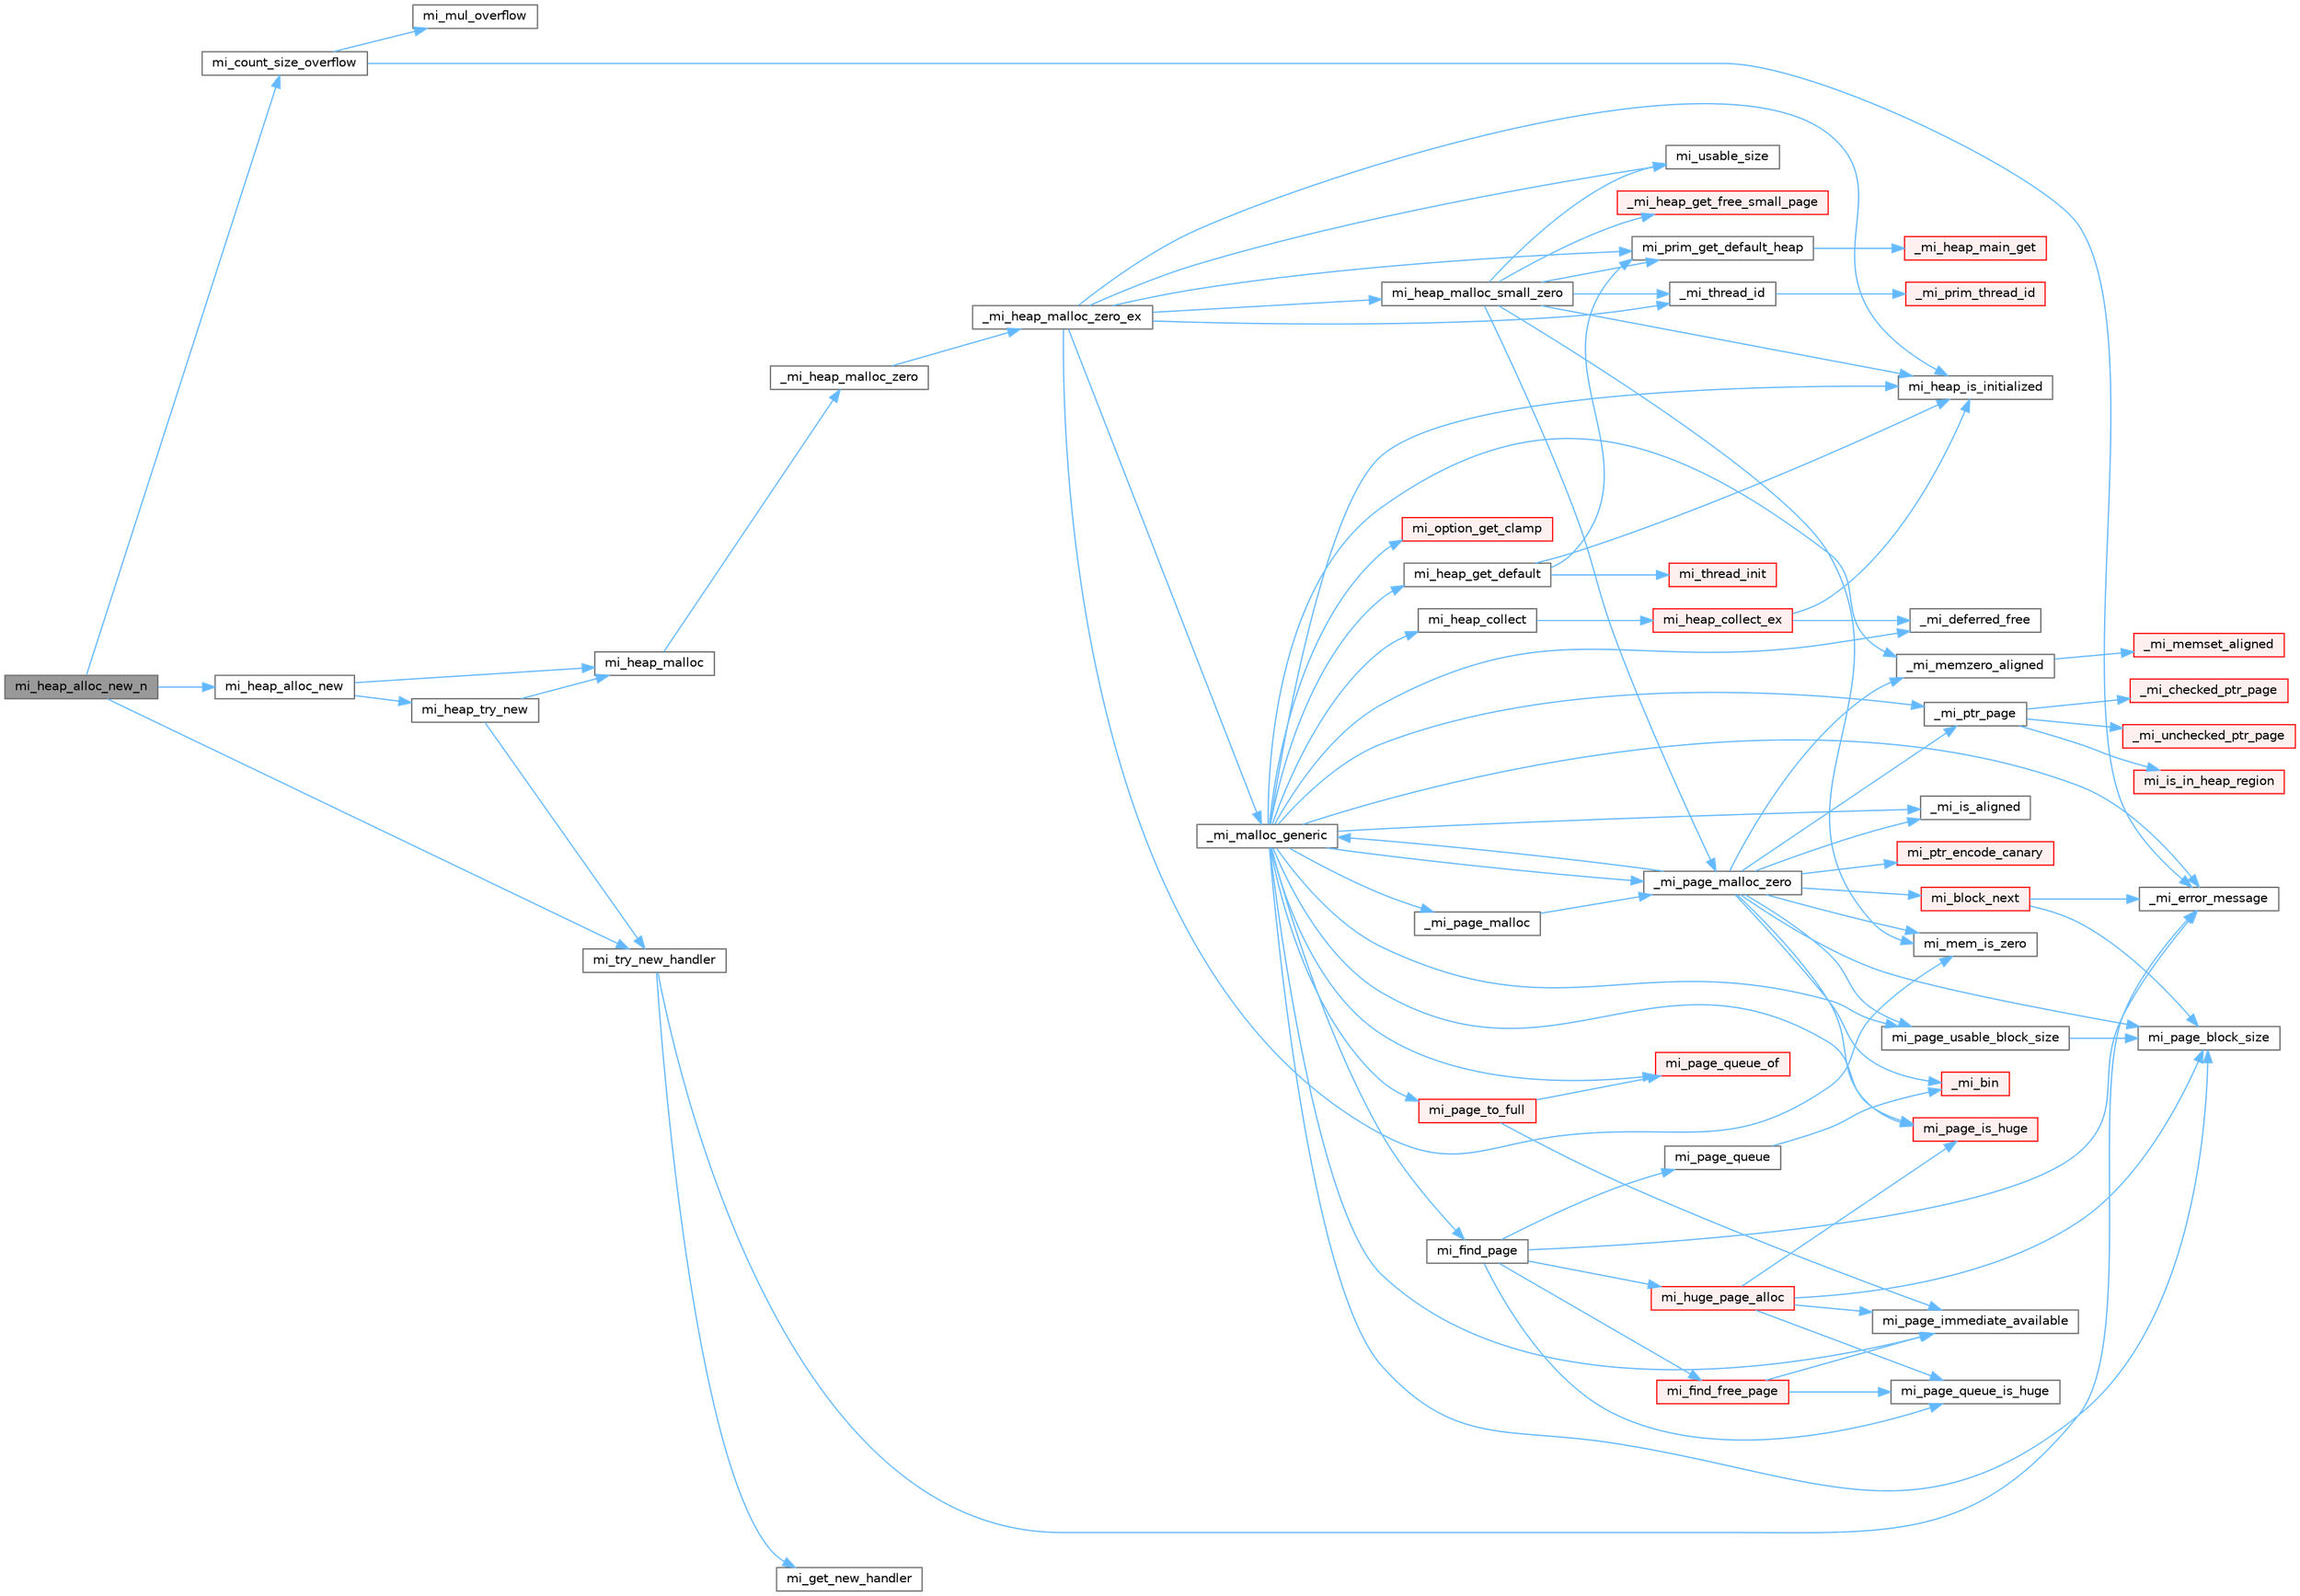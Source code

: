 digraph "mi_heap_alloc_new_n"
{
 // LATEX_PDF_SIZE
  bgcolor="transparent";
  edge [fontname=Helvetica,fontsize=10,labelfontname=Helvetica,labelfontsize=10];
  node [fontname=Helvetica,fontsize=10,shape=box,height=0.2,width=0.4];
  rankdir="LR";
  Node1 [id="Node000001",label="mi_heap_alloc_new_n",height=0.2,width=0.4,color="gray40", fillcolor="grey60", style="filled", fontcolor="black",tooltip=" "];
  Node1 -> Node2 [id="edge87_Node000001_Node000002",color="steelblue1",style="solid",tooltip=" "];
  Node2 [id="Node000002",label="mi_count_size_overflow",height=0.2,width=0.4,color="grey40", fillcolor="white", style="filled",URL="$_e_a_s_t_l_2packages_2mimalloc_2include_2mimalloc_2internal_8h.html#ad0741c6523fbf2e3870fd3477bf6fe91",tooltip=" "];
  Node2 -> Node3 [id="edge88_Node000002_Node000003",color="steelblue1",style="solid",tooltip=" "];
  Node3 [id="Node000003",label="_mi_error_message",height=0.2,width=0.4,color="grey40", fillcolor="white", style="filled",URL="$options_8c.html#a2bebc073bcaac71658e57bb260c2e426",tooltip=" "];
  Node2 -> Node4 [id="edge89_Node000002_Node000004",color="steelblue1",style="solid",tooltip=" "];
  Node4 [id="Node000004",label="mi_mul_overflow",height=0.2,width=0.4,color="grey40", fillcolor="white", style="filled",URL="$_e_a_s_t_l_2packages_2mimalloc_2include_2mimalloc_2internal_8h.html#abf06027911fbdc300901fb961a45e4d0",tooltip=" "];
  Node1 -> Node5 [id="edge90_Node000001_Node000005",color="steelblue1",style="solid",tooltip=" "];
  Node5 [id="Node000005",label="mi_heap_alloc_new",height=0.2,width=0.4,color="grey40", fillcolor="white", style="filled",URL="$alloc_8c.html#a3fa4c0d6c2b6ef3b12f43a60fb0104ed",tooltip=" "];
  Node5 -> Node6 [id="edge91_Node000005_Node000006",color="steelblue1",style="solid",tooltip=" "];
  Node6 [id="Node000006",label="mi_heap_malloc",height=0.2,width=0.4,color="grey40", fillcolor="white", style="filled",URL="$group__heap.html#gab374e206c7034e0d899fb934e4f4a863",tooltip=" "];
  Node6 -> Node7 [id="edge92_Node000006_Node000007",color="steelblue1",style="solid",tooltip=" "];
  Node7 [id="Node000007",label="_mi_heap_malloc_zero",height=0.2,width=0.4,color="grey40", fillcolor="white", style="filled",URL="$alloc_8c.html#a4f6dd9bc8d4e47e98566ee77883d703e",tooltip=" "];
  Node7 -> Node8 [id="edge93_Node000007_Node000008",color="steelblue1",style="solid",tooltip=" "];
  Node8 [id="Node000008",label="_mi_heap_malloc_zero_ex",height=0.2,width=0.4,color="grey40", fillcolor="white", style="filled",URL="$alloc_8c.html#a834d11c48c89145e6844b786afa5b7f1",tooltip=" "];
  Node8 -> Node9 [id="edge94_Node000008_Node000009",color="steelblue1",style="solid",tooltip=" "];
  Node9 [id="Node000009",label="_mi_malloc_generic",height=0.2,width=0.4,color="grey40", fillcolor="white", style="filled",URL="$page_8c.html#adcb79462f17b2e37218412f941269aa7",tooltip=" "];
  Node9 -> Node10 [id="edge95_Node000009_Node000010",color="steelblue1",style="solid",tooltip=" "];
  Node10 [id="Node000010",label="_mi_deferred_free",height=0.2,width=0.4,color="grey40", fillcolor="white", style="filled",URL="$_e_a_s_t_l_2packages_2mimalloc_2include_2mimalloc_2internal_8h.html#aede81c520000cbb08ad669e096c94d51",tooltip=" "];
  Node9 -> Node3 [id="edge96_Node000009_Node000003",color="steelblue1",style="solid",tooltip=" "];
  Node9 -> Node11 [id="edge97_Node000009_Node000011",color="steelblue1",style="solid",tooltip=" "];
  Node11 [id="Node000011",label="_mi_is_aligned",height=0.2,width=0.4,color="grey40", fillcolor="white", style="filled",URL="$_e_a_s_t_l_2packages_2mimalloc_2include_2mimalloc_2internal_8h.html#ad446ae4d82cbdbd78dfbe46fa2330555",tooltip=" "];
  Node9 -> Node12 [id="edge98_Node000009_Node000012",color="steelblue1",style="solid",tooltip=" "];
  Node12 [id="Node000012",label="_mi_memzero_aligned",height=0.2,width=0.4,color="grey40", fillcolor="white", style="filled",URL="$_e_a_s_t_l_2packages_2mimalloc_2include_2mimalloc_2internal_8h.html#aa1d3beee9d492fc175ac2584e50fd8ea",tooltip=" "];
  Node12 -> Node13 [id="edge99_Node000012_Node000013",color="steelblue1",style="solid",tooltip=" "];
  Node13 [id="Node000013",label="_mi_memset_aligned",height=0.2,width=0.4,color="red", fillcolor="#FFF0F0", style="filled",URL="$_e_a_s_t_l_2packages_2mimalloc_2include_2mimalloc_2internal_8h.html#a770dbf90c89e7e7761f2f99c0fc28115",tooltip=" "];
  Node9 -> Node15 [id="edge100_Node000009_Node000015",color="steelblue1",style="solid",tooltip=" "];
  Node15 [id="Node000015",label="_mi_page_malloc",height=0.2,width=0.4,color="grey40", fillcolor="white", style="filled",URL="$alloc_8c.html#a97c32575c2b27f4dc75af2429c45819d",tooltip=" "];
  Node15 -> Node16 [id="edge101_Node000015_Node000016",color="steelblue1",style="solid",tooltip=" "];
  Node16 [id="Node000016",label="_mi_page_malloc_zero",height=0.2,width=0.4,color="grey40", fillcolor="white", style="filled",URL="$alloc_8c.html#afd278f60e743bee5d9df559422f3455b",tooltip=" "];
  Node16 -> Node17 [id="edge102_Node000016_Node000017",color="steelblue1",style="solid",tooltip=" "];
  Node17 [id="Node000017",label="_mi_bin",height=0.2,width=0.4,color="red", fillcolor="#FFF0F0", style="filled",URL="$page-queue_8c.html#a0d92abe27db4a21968468b2fe73473d6",tooltip=" "];
  Node16 -> Node11 [id="edge103_Node000016_Node000011",color="steelblue1",style="solid",tooltip=" "];
  Node16 -> Node9 [id="edge104_Node000016_Node000009",color="steelblue1",style="solid",tooltip=" "];
  Node16 -> Node12 [id="edge105_Node000016_Node000012",color="steelblue1",style="solid",tooltip=" "];
  Node16 -> Node23 [id="edge106_Node000016_Node000023",color="steelblue1",style="solid",tooltip=" "];
  Node23 [id="Node000023",label="_mi_ptr_page",height=0.2,width=0.4,color="grey40", fillcolor="white", style="filled",URL="$_e_a_s_t_l_2packages_2mimalloc_2include_2mimalloc_2internal_8h.html#acd84a462a2045538d19ecc56e6cc29f6",tooltip=" "];
  Node23 -> Node24 [id="edge107_Node000023_Node000024",color="steelblue1",style="solid",tooltip=" "];
  Node24 [id="Node000024",label="_mi_checked_ptr_page",height=0.2,width=0.4,color="red", fillcolor="#FFF0F0", style="filled",URL="$_e_a_s_t_l_2packages_2mimalloc_2include_2mimalloc_2internal_8h.html#aae1cb48b790d504329cb8031a6a716ef",tooltip=" "];
  Node23 -> Node26 [id="edge108_Node000023_Node000026",color="steelblue1",style="solid",tooltip=" "];
  Node26 [id="Node000026",label="_mi_unchecked_ptr_page",height=0.2,width=0.4,color="red", fillcolor="#FFF0F0", style="filled",URL="$_e_a_s_t_l_2packages_2mimalloc_2include_2mimalloc_2internal_8h.html#af17a42b9aa712fc80ff8d725eb2300ec",tooltip=" "];
  Node23 -> Node27 [id="edge109_Node000023_Node000027",color="steelblue1",style="solid",tooltip=" "];
  Node27 [id="Node000027",label="mi_is_in_heap_region",height=0.2,width=0.4,color="red", fillcolor="#FFF0F0", style="filled",URL="$group__extended.html#ga5f071b10d4df1c3658e04e7fd67a94e6",tooltip=" "];
  Node16 -> Node30 [id="edge110_Node000016_Node000030",color="steelblue1",style="solid",tooltip=" "];
  Node30 [id="Node000030",label="mi_block_next",height=0.2,width=0.4,color="red", fillcolor="#FFF0F0", style="filled",URL="$_e_a_s_t_l_2packages_2mimalloc_2include_2mimalloc_2internal_8h.html#aaa5daf3a8b3db89666b6861cbb1e2f96",tooltip=" "];
  Node30 -> Node3 [id="edge111_Node000030_Node000003",color="steelblue1",style="solid",tooltip=" "];
  Node30 -> Node38 [id="edge112_Node000030_Node000038",color="steelblue1",style="solid",tooltip=" "];
  Node38 [id="Node000038",label="mi_page_block_size",height=0.2,width=0.4,color="grey40", fillcolor="white", style="filled",URL="$_e_a_s_t_l_2packages_2mimalloc_2include_2mimalloc_2internal_8h.html#a6134893990c1f09da2b40092ceecc780",tooltip=" "];
  Node16 -> Node40 [id="edge113_Node000016_Node000040",color="steelblue1",style="solid",tooltip=" "];
  Node40 [id="Node000040",label="mi_mem_is_zero",height=0.2,width=0.4,color="grey40", fillcolor="white", style="filled",URL="$_e_a_s_t_l_2packages_2mimalloc_2include_2mimalloc_2internal_8h.html#a8391ae55dd6885bd38593f740fd349a4",tooltip=" "];
  Node16 -> Node38 [id="edge114_Node000016_Node000038",color="steelblue1",style="solid",tooltip=" "];
  Node16 -> Node41 [id="edge115_Node000016_Node000041",color="steelblue1",style="solid",tooltip=" "];
  Node41 [id="Node000041",label="mi_page_is_huge",height=0.2,width=0.4,color="red", fillcolor="#FFF0F0", style="filled",URL="$_e_a_s_t_l_2packages_2mimalloc_2include_2mimalloc_2internal_8h.html#aebe1b18846bd3fc16de5b52cd2250bec",tooltip=" "];
  Node16 -> Node44 [id="edge116_Node000016_Node000044",color="steelblue1",style="solid",tooltip=" "];
  Node44 [id="Node000044",label="mi_page_usable_block_size",height=0.2,width=0.4,color="grey40", fillcolor="white", style="filled",URL="$_e_a_s_t_l_2packages_2mimalloc_2include_2mimalloc_2internal_8h.html#a432abca03d059a7d40d8d39617afc8f7",tooltip=" "];
  Node44 -> Node38 [id="edge117_Node000044_Node000038",color="steelblue1",style="solid",tooltip=" "];
  Node16 -> Node45 [id="edge118_Node000016_Node000045",color="steelblue1",style="solid",tooltip=" "];
  Node45 [id="Node000045",label="mi_ptr_encode_canary",height=0.2,width=0.4,color="red", fillcolor="#FFF0F0", style="filled",URL="$_e_a_s_t_l_2packages_2mimalloc_2include_2mimalloc_2internal_8h.html#afc7cd0f28b20eddef19b40acd724a1cf",tooltip=" "];
  Node9 -> Node16 [id="edge119_Node000009_Node000016",color="steelblue1",style="solid",tooltip=" "];
  Node9 -> Node23 [id="edge120_Node000009_Node000023",color="steelblue1",style="solid",tooltip=" "];
  Node9 -> Node48 [id="edge121_Node000009_Node000048",color="steelblue1",style="solid",tooltip=" "];
  Node48 [id="Node000048",label="mi_find_page",height=0.2,width=0.4,color="grey40", fillcolor="white", style="filled",URL="$page_8c.html#aeaa06e36da1cb82dbf0f99e7742ecff8",tooltip=" "];
  Node48 -> Node3 [id="edge122_Node000048_Node000003",color="steelblue1",style="solid",tooltip=" "];
  Node48 -> Node49 [id="edge123_Node000048_Node000049",color="steelblue1",style="solid",tooltip=" "];
  Node49 [id="Node000049",label="mi_find_free_page",height=0.2,width=0.4,color="red", fillcolor="#FFF0F0", style="filled",URL="$page_8c.html#acb83ee20964fa6632dd3be64b35a25bb",tooltip=" "];
  Node49 -> Node109 [id="edge124_Node000049_Node000109",color="steelblue1",style="solid",tooltip=" "];
  Node109 [id="Node000109",label="mi_page_immediate_available",height=0.2,width=0.4,color="grey40", fillcolor="white", style="filled",URL="$_e_a_s_t_l_2packages_2mimalloc_2include_2mimalloc_2internal_8h.html#a87596f606325115ec4f43046dfd3d64a",tooltip=" "];
  Node49 -> Node271 [id="edge125_Node000049_Node000271",color="steelblue1",style="solid",tooltip=" "];
  Node271 [id="Node000271",label="mi_page_queue_is_huge",height=0.2,width=0.4,color="grey40", fillcolor="white", style="filled",URL="$page-queue_8c.html#a06408445b78873dce28c5c6e29be9153",tooltip=" "];
  Node48 -> Node392 [id="edge126_Node000048_Node000392",color="steelblue1",style="solid",tooltip=" "];
  Node392 [id="Node000392",label="mi_huge_page_alloc",height=0.2,width=0.4,color="red", fillcolor="#FFF0F0", style="filled",URL="$page_8c.html#a3d592e833ced8aeb15b5cec83f0b1374",tooltip=" "];
  Node392 -> Node38 [id="edge127_Node000392_Node000038",color="steelblue1",style="solid",tooltip=" "];
  Node392 -> Node109 [id="edge128_Node000392_Node000109",color="steelblue1",style="solid",tooltip=" "];
  Node392 -> Node41 [id="edge129_Node000392_Node000041",color="steelblue1",style="solid",tooltip=" "];
  Node392 -> Node271 [id="edge130_Node000392_Node000271",color="steelblue1",style="solid",tooltip=" "];
  Node48 -> Node393 [id="edge131_Node000048_Node000393",color="steelblue1",style="solid",tooltip=" "];
  Node393 [id="Node000393",label="mi_page_queue",height=0.2,width=0.4,color="grey40", fillcolor="white", style="filled",URL="$_e_a_s_t_l_2packages_2mimalloc_2include_2mimalloc_2internal_8h.html#a3c9ff51031747112ac3891260143a552",tooltip=" "];
  Node393 -> Node17 [id="edge132_Node000393_Node000017",color="steelblue1",style="solid",tooltip=" "];
  Node48 -> Node271 [id="edge133_Node000048_Node000271",color="steelblue1",style="solid",tooltip=" "];
  Node9 -> Node394 [id="edge134_Node000009_Node000394",color="steelblue1",style="solid",tooltip=" "];
  Node394 [id="Node000394",label="mi_heap_collect",height=0.2,width=0.4,color="grey40", fillcolor="white", style="filled",URL="$group__heap.html#ga7922f7495cde30b1984d0e6072419298",tooltip="Release outstanding resources in a specific heap."];
  Node394 -> Node395 [id="edge135_Node000394_Node000395",color="steelblue1",style="solid",tooltip=" "];
  Node395 [id="Node000395",label="mi_heap_collect_ex",height=0.2,width=0.4,color="red", fillcolor="#FFF0F0", style="filled",URL="$heap_8c.html#a13231466662ebaf79b77c254d4c7f389",tooltip=" "];
  Node395 -> Node10 [id="edge136_Node000395_Node000010",color="steelblue1",style="solid",tooltip=" "];
  Node395 -> Node396 [id="edge137_Node000395_Node000396",color="steelblue1",style="solid",tooltip=" "];
  Node396 [id="Node000396",label="mi_heap_is_initialized",height=0.2,width=0.4,color="grey40", fillcolor="white", style="filled",URL="$_e_a_s_t_l_2packages_2mimalloc_2include_2mimalloc_2internal_8h.html#a320c7d8a15c57974d3b105558a2a55e6",tooltip=" "];
  Node9 -> Node406 [id="edge138_Node000009_Node000406",color="steelblue1",style="solid",tooltip=" "];
  Node406 [id="Node000406",label="mi_heap_get_default",height=0.2,width=0.4,color="grey40", fillcolor="white", style="filled",URL="$group__heap.html#ga14c667a6e2c5d28762d8cb7d4e057909",tooltip=" "];
  Node406 -> Node396 [id="edge139_Node000406_Node000396",color="steelblue1",style="solid",tooltip=" "];
  Node406 -> Node309 [id="edge140_Node000406_Node000309",color="steelblue1",style="solid",tooltip=" "];
  Node309 [id="Node000309",label="mi_prim_get_default_heap",height=0.2,width=0.4,color="grey40", fillcolor="white", style="filled",URL="$prim_8h.html#a986e62564728229db3ccecbd6e97fd98",tooltip=" "];
  Node309 -> Node310 [id="edge141_Node000309_Node000310",color="steelblue1",style="solid",tooltip=" "];
  Node310 [id="Node000310",label="_mi_heap_main_get",height=0.2,width=0.4,color="red", fillcolor="#FFF0F0", style="filled",URL="$_e_a_s_t_l_2packages_2mimalloc_2src_2init_8c.html#a1feeb4148fb048caf23361152895a55c",tooltip=" "];
  Node406 -> Node407 [id="edge142_Node000406_Node000407",color="steelblue1",style="solid",tooltip=" "];
  Node407 [id="Node000407",label="mi_thread_init",height=0.2,width=0.4,color="red", fillcolor="#FFF0F0", style="filled",URL="$group__extended.html#gaf8e73efc2cbca9ebfdfb166983a04c17",tooltip=" "];
  Node9 -> Node396 [id="edge143_Node000009_Node000396",color="steelblue1",style="solid",tooltip=" "];
  Node9 -> Node247 [id="edge144_Node000009_Node000247",color="steelblue1",style="solid",tooltip=" "];
  Node247 [id="Node000247",label="mi_option_get_clamp",height=0.2,width=0.4,color="red", fillcolor="#FFF0F0", style="filled",URL="$group__options.html#ga96ad9c406338bd314cfe878cfc9bf723",tooltip=" "];
  Node9 -> Node38 [id="edge145_Node000009_Node000038",color="steelblue1",style="solid",tooltip=" "];
  Node9 -> Node109 [id="edge146_Node000009_Node000109",color="steelblue1",style="solid",tooltip=" "];
  Node9 -> Node41 [id="edge147_Node000009_Node000041",color="steelblue1",style="solid",tooltip=" "];
  Node9 -> Node268 [id="edge148_Node000009_Node000268",color="steelblue1",style="solid",tooltip=" "];
  Node268 [id="Node000268",label="mi_page_queue_of",height=0.2,width=0.4,color="red", fillcolor="#FFF0F0", style="filled",URL="$page-queue_8c.html#a59942bb22e34833289b85a5c70d81f97",tooltip=" "];
  Node9 -> Node386 [id="edge149_Node000009_Node000386",color="steelblue1",style="solid",tooltip=" "];
  Node386 [id="Node000386",label="mi_page_to_full",height=0.2,width=0.4,color="red", fillcolor="#FFF0F0", style="filled",URL="$page_8c.html#afb25978212749e522404ee1f2dd1a6d4",tooltip=" "];
  Node386 -> Node109 [id="edge150_Node000386_Node000109",color="steelblue1",style="solid",tooltip=" "];
  Node386 -> Node268 [id="edge151_Node000386_Node000268",color="steelblue1",style="solid",tooltip=" "];
  Node9 -> Node44 [id="edge152_Node000009_Node000044",color="steelblue1",style="solid",tooltip=" "];
  Node8 -> Node81 [id="edge153_Node000008_Node000081",color="steelblue1",style="solid",tooltip=" "];
  Node81 [id="Node000081",label="_mi_thread_id",height=0.2,width=0.4,color="grey40", fillcolor="white", style="filled",URL="$_e_a_s_t_l_2packages_2mimalloc_2src_2init_8c.html#a43068a36d7dea6ccf1e3558a27e22993",tooltip=" "];
  Node81 -> Node82 [id="edge154_Node000081_Node000082",color="steelblue1",style="solid",tooltip=" "];
  Node82 [id="Node000082",label="_mi_prim_thread_id",height=0.2,width=0.4,color="red", fillcolor="#FFF0F0", style="filled",URL="$prim_8h.html#a3875c92cbb791d0a7c69bc1fd2df6804",tooltip=" "];
  Node8 -> Node396 [id="edge155_Node000008_Node000396",color="steelblue1",style="solid",tooltip=" "];
  Node8 -> Node453 [id="edge156_Node000008_Node000453",color="steelblue1",style="solid",tooltip=" "];
  Node453 [id="Node000453",label="mi_heap_malloc_small_zero",height=0.2,width=0.4,color="grey40", fillcolor="white", style="filled",URL="$alloc_8c.html#aab0e350e54f352e66a6e8e161ac1cfbb",tooltip=" "];
  Node453 -> Node454 [id="edge157_Node000453_Node000454",color="steelblue1",style="solid",tooltip=" "];
  Node454 [id="Node000454",label="_mi_heap_get_free_small_page",height=0.2,width=0.4,color="red", fillcolor="#FFF0F0", style="filled",URL="$_e_a_s_t_l_2packages_2mimalloc_2include_2mimalloc_2internal_8h.html#a5ab9d8fb17d6213eb9789008e8d69ac1",tooltip=" "];
  Node453 -> Node16 [id="edge158_Node000453_Node000016",color="steelblue1",style="solid",tooltip=" "];
  Node453 -> Node81 [id="edge159_Node000453_Node000081",color="steelblue1",style="solid",tooltip=" "];
  Node453 -> Node396 [id="edge160_Node000453_Node000396",color="steelblue1",style="solid",tooltip=" "];
  Node453 -> Node40 [id="edge161_Node000453_Node000040",color="steelblue1",style="solid",tooltip=" "];
  Node453 -> Node309 [id="edge162_Node000453_Node000309",color="steelblue1",style="solid",tooltip=" "];
  Node453 -> Node455 [id="edge163_Node000453_Node000455",color="steelblue1",style="solid",tooltip=" "];
  Node455 [id="Node000455",label="mi_usable_size",height=0.2,width=0.4,color="grey40", fillcolor="white", style="filled",URL="$group__extended.html#ga089c859d9eddc5f9b4bd946cd53cebee",tooltip=" "];
  Node8 -> Node40 [id="edge164_Node000008_Node000040",color="steelblue1",style="solid",tooltip=" "];
  Node8 -> Node309 [id="edge165_Node000008_Node000309",color="steelblue1",style="solid",tooltip=" "];
  Node8 -> Node455 [id="edge166_Node000008_Node000455",color="steelblue1",style="solid",tooltip=" "];
  Node5 -> Node456 [id="edge167_Node000005_Node000456",color="steelblue1",style="solid",tooltip=" "];
  Node456 [id="Node000456",label="mi_heap_try_new",height=0.2,width=0.4,color="grey40", fillcolor="white", style="filled",URL="$alloc_8c.html#ad8e47ad0cb046820e4b013399c7c9a06",tooltip=" "];
  Node456 -> Node6 [id="edge168_Node000456_Node000006",color="steelblue1",style="solid",tooltip=" "];
  Node456 -> Node457 [id="edge169_Node000456_Node000457",color="steelblue1",style="solid",tooltip=" "];
  Node457 [id="Node000457",label="mi_try_new_handler",height=0.2,width=0.4,color="grey40", fillcolor="white", style="filled",URL="$alloc_8c.html#a4dcf1a710742e2db4c3621d09aa7f62e",tooltip=" "];
  Node457 -> Node3 [id="edge170_Node000457_Node000003",color="steelblue1",style="solid",tooltip=" "];
  Node457 -> Node458 [id="edge171_Node000457_Node000458",color="steelblue1",style="solid",tooltip=" "];
  Node458 [id="Node000458",label="mi_get_new_handler",height=0.2,width=0.4,color="grey40", fillcolor="white", style="filled",URL="$alloc_8c.html#a4bfad1f678598b313d2f95b812c2a978",tooltip=" "];
  Node1 -> Node457 [id="edge172_Node000001_Node000457",color="steelblue1",style="solid",tooltip=" "];
}
